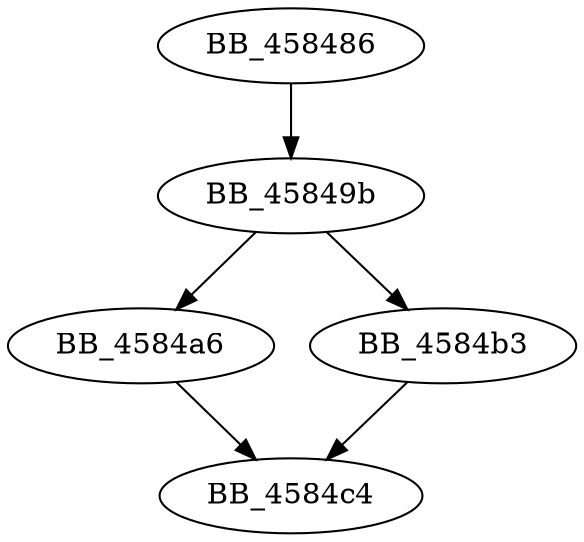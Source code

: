 DiGraph sub_458486{
BB_458486->BB_45849b
BB_45849b->BB_4584a6
BB_45849b->BB_4584b3
BB_4584a6->BB_4584c4
BB_4584b3->BB_4584c4
}
